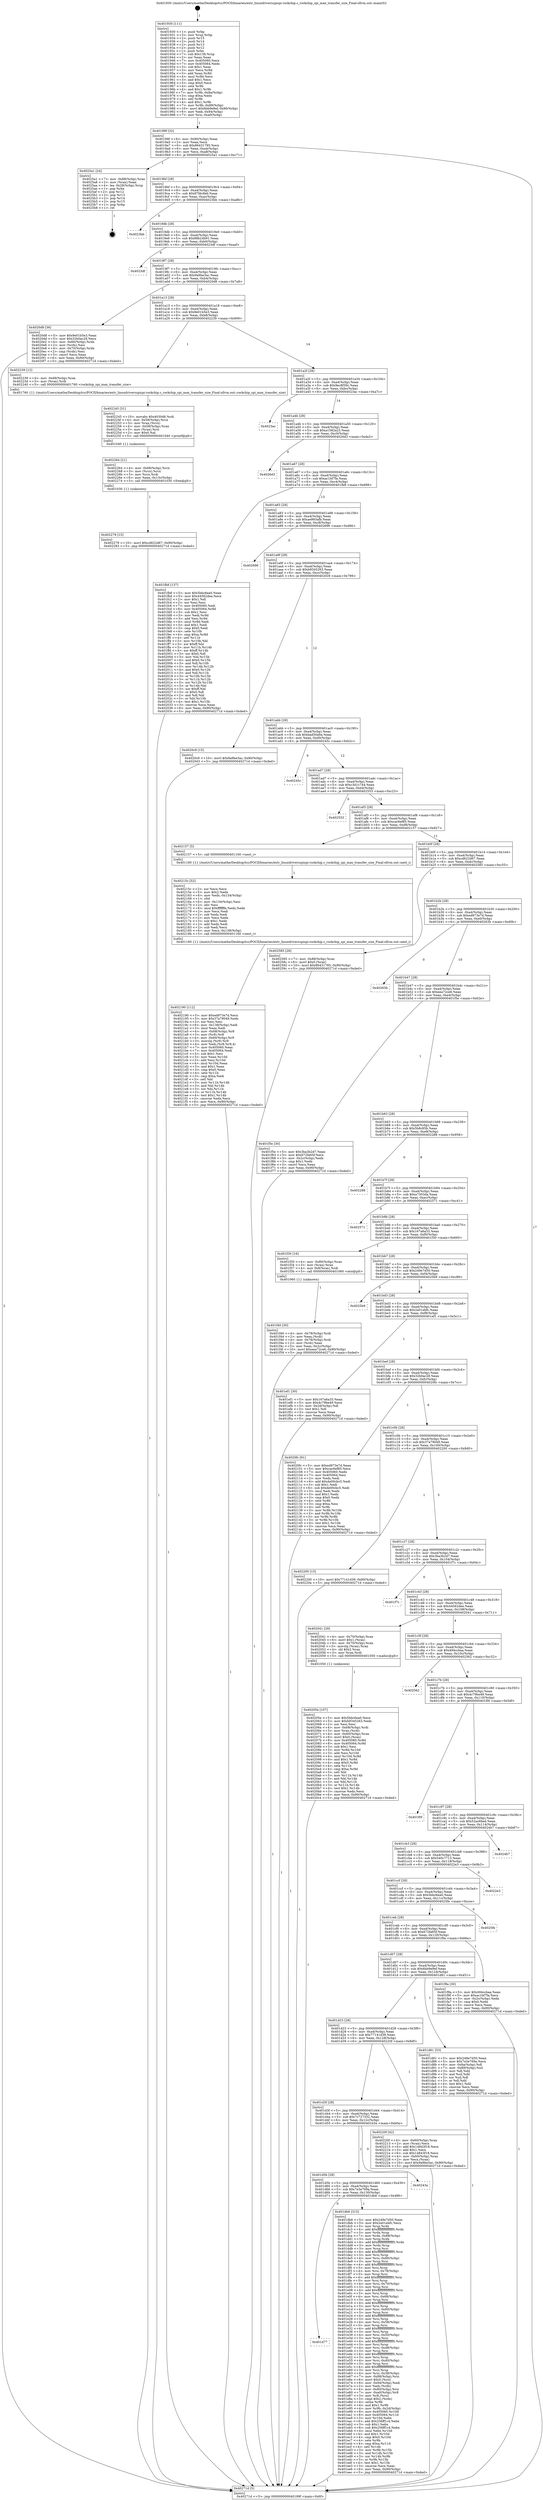 digraph "0x401930" {
  label = "0x401930 (/mnt/c/Users/mathe/Desktop/tcc/POCII/binaries/extr_linuxdriversspispi-rockchip.c_rockchip_spi_max_transfer_size_Final-ollvm.out::main(0))"
  labelloc = "t"
  node[shape=record]

  Entry [label="",width=0.3,height=0.3,shape=circle,fillcolor=black,style=filled]
  "0x40199f" [label="{
     0x40199f [32]\l
     | [instrs]\l
     &nbsp;&nbsp;0x40199f \<+6\>: mov -0x90(%rbp),%eax\l
     &nbsp;&nbsp;0x4019a5 \<+2\>: mov %eax,%ecx\l
     &nbsp;&nbsp;0x4019a7 \<+6\>: sub $0x86431785,%ecx\l
     &nbsp;&nbsp;0x4019ad \<+6\>: mov %eax,-0xa4(%rbp)\l
     &nbsp;&nbsp;0x4019b3 \<+6\>: mov %ecx,-0xa8(%rbp)\l
     &nbsp;&nbsp;0x4019b9 \<+6\>: je 00000000004025a1 \<main+0xc71\>\l
  }"]
  "0x4025a1" [label="{
     0x4025a1 [24]\l
     | [instrs]\l
     &nbsp;&nbsp;0x4025a1 \<+7\>: mov -0x88(%rbp),%rax\l
     &nbsp;&nbsp;0x4025a8 \<+2\>: mov (%rax),%eax\l
     &nbsp;&nbsp;0x4025aa \<+4\>: lea -0x28(%rbp),%rsp\l
     &nbsp;&nbsp;0x4025ae \<+1\>: pop %rbx\l
     &nbsp;&nbsp;0x4025af \<+2\>: pop %r12\l
     &nbsp;&nbsp;0x4025b1 \<+2\>: pop %r13\l
     &nbsp;&nbsp;0x4025b3 \<+2\>: pop %r14\l
     &nbsp;&nbsp;0x4025b5 \<+2\>: pop %r15\l
     &nbsp;&nbsp;0x4025b7 \<+1\>: pop %rbp\l
     &nbsp;&nbsp;0x4025b8 \<+1\>: ret\l
  }"]
  "0x4019bf" [label="{
     0x4019bf [28]\l
     | [instrs]\l
     &nbsp;&nbsp;0x4019bf \<+5\>: jmp 00000000004019c4 \<main+0x94\>\l
     &nbsp;&nbsp;0x4019c4 \<+6\>: mov -0xa4(%rbp),%eax\l
     &nbsp;&nbsp;0x4019ca \<+5\>: sub $0x87fdc8eb,%eax\l
     &nbsp;&nbsp;0x4019cf \<+6\>: mov %eax,-0xac(%rbp)\l
     &nbsp;&nbsp;0x4019d5 \<+6\>: je 00000000004023bb \<main+0xa8b\>\l
  }"]
  Exit [label="",width=0.3,height=0.3,shape=circle,fillcolor=black,style=filled,peripheries=2]
  "0x4023bb" [label="{
     0x4023bb\l
  }", style=dashed]
  "0x4019db" [label="{
     0x4019db [28]\l
     | [instrs]\l
     &nbsp;&nbsp;0x4019db \<+5\>: jmp 00000000004019e0 \<main+0xb0\>\l
     &nbsp;&nbsp;0x4019e0 \<+6\>: mov -0xa4(%rbp),%eax\l
     &nbsp;&nbsp;0x4019e6 \<+5\>: sub $0x88b24b91,%eax\l
     &nbsp;&nbsp;0x4019eb \<+6\>: mov %eax,-0xb0(%rbp)\l
     &nbsp;&nbsp;0x4019f1 \<+6\>: je 00000000004023df \<main+0xaaf\>\l
  }"]
  "0x402279" [label="{
     0x402279 [15]\l
     | [instrs]\l
     &nbsp;&nbsp;0x402279 \<+10\>: movl $0xcd622d67,-0x90(%rbp)\l
     &nbsp;&nbsp;0x402283 \<+5\>: jmp 000000000040271d \<main+0xded\>\l
  }"]
  "0x4023df" [label="{
     0x4023df\l
  }", style=dashed]
  "0x4019f7" [label="{
     0x4019f7 [28]\l
     | [instrs]\l
     &nbsp;&nbsp;0x4019f7 \<+5\>: jmp 00000000004019fc \<main+0xcc\>\l
     &nbsp;&nbsp;0x4019fc \<+6\>: mov -0xa4(%rbp),%eax\l
     &nbsp;&nbsp;0x401a02 \<+5\>: sub $0x9a9be3ac,%eax\l
     &nbsp;&nbsp;0x401a07 \<+6\>: mov %eax,-0xb4(%rbp)\l
     &nbsp;&nbsp;0x401a0d \<+6\>: je 00000000004020d8 \<main+0x7a8\>\l
  }"]
  "0x402264" [label="{
     0x402264 [21]\l
     | [instrs]\l
     &nbsp;&nbsp;0x402264 \<+4\>: mov -0x68(%rbp),%rcx\l
     &nbsp;&nbsp;0x402268 \<+3\>: mov (%rcx),%rcx\l
     &nbsp;&nbsp;0x40226b \<+3\>: mov %rcx,%rdi\l
     &nbsp;&nbsp;0x40226e \<+6\>: mov %eax,-0x13c(%rbp)\l
     &nbsp;&nbsp;0x402274 \<+5\>: call 0000000000401030 \<free@plt\>\l
     | [calls]\l
     &nbsp;&nbsp;0x401030 \{1\} (unknown)\l
  }"]
  "0x4020d8" [label="{
     0x4020d8 [36]\l
     | [instrs]\l
     &nbsp;&nbsp;0x4020d8 \<+5\>: mov $0x9e01b5e3,%eax\l
     &nbsp;&nbsp;0x4020dd \<+5\>: mov $0x32b0ac28,%ecx\l
     &nbsp;&nbsp;0x4020e2 \<+4\>: mov -0x60(%rbp),%rdx\l
     &nbsp;&nbsp;0x4020e6 \<+2\>: mov (%rdx),%esi\l
     &nbsp;&nbsp;0x4020e8 \<+4\>: mov -0x70(%rbp),%rdx\l
     &nbsp;&nbsp;0x4020ec \<+2\>: cmp (%rdx),%esi\l
     &nbsp;&nbsp;0x4020ee \<+3\>: cmovl %ecx,%eax\l
     &nbsp;&nbsp;0x4020f1 \<+6\>: mov %eax,-0x90(%rbp)\l
     &nbsp;&nbsp;0x4020f7 \<+5\>: jmp 000000000040271d \<main+0xded\>\l
  }"]
  "0x401a13" [label="{
     0x401a13 [28]\l
     | [instrs]\l
     &nbsp;&nbsp;0x401a13 \<+5\>: jmp 0000000000401a18 \<main+0xe8\>\l
     &nbsp;&nbsp;0x401a18 \<+6\>: mov -0xa4(%rbp),%eax\l
     &nbsp;&nbsp;0x401a1e \<+5\>: sub $0x9e01b5e3,%eax\l
     &nbsp;&nbsp;0x401a23 \<+6\>: mov %eax,-0xb8(%rbp)\l
     &nbsp;&nbsp;0x401a29 \<+6\>: je 0000000000402239 \<main+0x909\>\l
  }"]
  "0x402245" [label="{
     0x402245 [31]\l
     | [instrs]\l
     &nbsp;&nbsp;0x402245 \<+10\>: movabs $0x4030d6,%rdi\l
     &nbsp;&nbsp;0x40224f \<+4\>: mov -0x58(%rbp),%rcx\l
     &nbsp;&nbsp;0x402253 \<+3\>: mov %rax,(%rcx)\l
     &nbsp;&nbsp;0x402256 \<+4\>: mov -0x58(%rbp),%rax\l
     &nbsp;&nbsp;0x40225a \<+3\>: mov (%rax),%rsi\l
     &nbsp;&nbsp;0x40225d \<+2\>: mov $0x0,%al\l
     &nbsp;&nbsp;0x40225f \<+5\>: call 0000000000401040 \<printf@plt\>\l
     | [calls]\l
     &nbsp;&nbsp;0x401040 \{1\} (unknown)\l
  }"]
  "0x402239" [label="{
     0x402239 [12]\l
     | [instrs]\l
     &nbsp;&nbsp;0x402239 \<+4\>: mov -0x68(%rbp),%rax\l
     &nbsp;&nbsp;0x40223d \<+3\>: mov (%rax),%rdi\l
     &nbsp;&nbsp;0x402240 \<+5\>: call 0000000000401760 \<rockchip_spi_max_transfer_size\>\l
     | [calls]\l
     &nbsp;&nbsp;0x401760 \{1\} (/mnt/c/Users/mathe/Desktop/tcc/POCII/binaries/extr_linuxdriversspispi-rockchip.c_rockchip_spi_max_transfer_size_Final-ollvm.out::rockchip_spi_max_transfer_size)\l
  }"]
  "0x401a2f" [label="{
     0x401a2f [28]\l
     | [instrs]\l
     &nbsp;&nbsp;0x401a2f \<+5\>: jmp 0000000000401a34 \<main+0x104\>\l
     &nbsp;&nbsp;0x401a34 \<+6\>: mov -0xa4(%rbp),%eax\l
     &nbsp;&nbsp;0x401a3a \<+5\>: sub $0x9ec8f39c,%eax\l
     &nbsp;&nbsp;0x401a3f \<+6\>: mov %eax,-0xbc(%rbp)\l
     &nbsp;&nbsp;0x401a45 \<+6\>: je 00000000004023ac \<main+0xa7c\>\l
  }"]
  "0x402190" [label="{
     0x402190 [112]\l
     | [instrs]\l
     &nbsp;&nbsp;0x402190 \<+5\>: mov $0xed973e7d,%ecx\l
     &nbsp;&nbsp;0x402195 \<+5\>: mov $0x37a79049,%edx\l
     &nbsp;&nbsp;0x40219a \<+2\>: xor %esi,%esi\l
     &nbsp;&nbsp;0x40219c \<+6\>: mov -0x138(%rbp),%edi\l
     &nbsp;&nbsp;0x4021a2 \<+3\>: imul %eax,%edi\l
     &nbsp;&nbsp;0x4021a5 \<+4\>: mov -0x68(%rbp),%r8\l
     &nbsp;&nbsp;0x4021a9 \<+3\>: mov (%r8),%r8\l
     &nbsp;&nbsp;0x4021ac \<+4\>: mov -0x60(%rbp),%r9\l
     &nbsp;&nbsp;0x4021b0 \<+3\>: movslq (%r9),%r9\l
     &nbsp;&nbsp;0x4021b3 \<+4\>: mov %edi,(%r8,%r9,4)\l
     &nbsp;&nbsp;0x4021b7 \<+7\>: mov 0x405060,%eax\l
     &nbsp;&nbsp;0x4021be \<+7\>: mov 0x405064,%edi\l
     &nbsp;&nbsp;0x4021c5 \<+3\>: sub $0x1,%esi\l
     &nbsp;&nbsp;0x4021c8 \<+3\>: mov %eax,%r10d\l
     &nbsp;&nbsp;0x4021cb \<+3\>: add %esi,%r10d\l
     &nbsp;&nbsp;0x4021ce \<+4\>: imul %r10d,%eax\l
     &nbsp;&nbsp;0x4021d2 \<+3\>: and $0x1,%eax\l
     &nbsp;&nbsp;0x4021d5 \<+3\>: cmp $0x0,%eax\l
     &nbsp;&nbsp;0x4021d8 \<+4\>: sete %r11b\l
     &nbsp;&nbsp;0x4021dc \<+3\>: cmp $0xa,%edi\l
     &nbsp;&nbsp;0x4021df \<+3\>: setl %bl\l
     &nbsp;&nbsp;0x4021e2 \<+3\>: mov %r11b,%r14b\l
     &nbsp;&nbsp;0x4021e5 \<+3\>: and %bl,%r14b\l
     &nbsp;&nbsp;0x4021e8 \<+3\>: xor %bl,%r11b\l
     &nbsp;&nbsp;0x4021eb \<+3\>: or %r11b,%r14b\l
     &nbsp;&nbsp;0x4021ee \<+4\>: test $0x1,%r14b\l
     &nbsp;&nbsp;0x4021f2 \<+3\>: cmovne %edx,%ecx\l
     &nbsp;&nbsp;0x4021f5 \<+6\>: mov %ecx,-0x90(%rbp)\l
     &nbsp;&nbsp;0x4021fb \<+5\>: jmp 000000000040271d \<main+0xded\>\l
  }"]
  "0x4023ac" [label="{
     0x4023ac\l
  }", style=dashed]
  "0x401a4b" [label="{
     0x401a4b [28]\l
     | [instrs]\l
     &nbsp;&nbsp;0x401a4b \<+5\>: jmp 0000000000401a50 \<main+0x120\>\l
     &nbsp;&nbsp;0x401a50 \<+6\>: mov -0xa4(%rbp),%eax\l
     &nbsp;&nbsp;0x401a56 \<+5\>: sub $0xa1582a23,%eax\l
     &nbsp;&nbsp;0x401a5b \<+6\>: mov %eax,-0xc0(%rbp)\l
     &nbsp;&nbsp;0x401a61 \<+6\>: je 00000000004026d3 \<main+0xda3\>\l
  }"]
  "0x40215c" [label="{
     0x40215c [52]\l
     | [instrs]\l
     &nbsp;&nbsp;0x40215c \<+2\>: xor %ecx,%ecx\l
     &nbsp;&nbsp;0x40215e \<+5\>: mov $0x2,%edx\l
     &nbsp;&nbsp;0x402163 \<+6\>: mov %edx,-0x134(%rbp)\l
     &nbsp;&nbsp;0x402169 \<+1\>: cltd\l
     &nbsp;&nbsp;0x40216a \<+6\>: mov -0x134(%rbp),%esi\l
     &nbsp;&nbsp;0x402170 \<+2\>: idiv %esi\l
     &nbsp;&nbsp;0x402172 \<+6\>: imul $0xfffffffe,%edx,%edx\l
     &nbsp;&nbsp;0x402178 \<+2\>: mov %ecx,%edi\l
     &nbsp;&nbsp;0x40217a \<+2\>: sub %edx,%edi\l
     &nbsp;&nbsp;0x40217c \<+2\>: mov %ecx,%edx\l
     &nbsp;&nbsp;0x40217e \<+3\>: sub $0x1,%edx\l
     &nbsp;&nbsp;0x402181 \<+2\>: add %edx,%edi\l
     &nbsp;&nbsp;0x402183 \<+2\>: sub %edi,%ecx\l
     &nbsp;&nbsp;0x402185 \<+6\>: mov %ecx,-0x138(%rbp)\l
     &nbsp;&nbsp;0x40218b \<+5\>: call 0000000000401160 \<next_i\>\l
     | [calls]\l
     &nbsp;&nbsp;0x401160 \{1\} (/mnt/c/Users/mathe/Desktop/tcc/POCII/binaries/extr_linuxdriversspispi-rockchip.c_rockchip_spi_max_transfer_size_Final-ollvm.out::next_i)\l
  }"]
  "0x4026d3" [label="{
     0x4026d3\l
  }", style=dashed]
  "0x401a67" [label="{
     0x401a67 [28]\l
     | [instrs]\l
     &nbsp;&nbsp;0x401a67 \<+5\>: jmp 0000000000401a6c \<main+0x13c\>\l
     &nbsp;&nbsp;0x401a6c \<+6\>: mov -0xa4(%rbp),%eax\l
     &nbsp;&nbsp;0x401a72 \<+5\>: sub $0xac1bf7fa,%eax\l
     &nbsp;&nbsp;0x401a77 \<+6\>: mov %eax,-0xc4(%rbp)\l
     &nbsp;&nbsp;0x401a7d \<+6\>: je 0000000000401fb8 \<main+0x688\>\l
  }"]
  "0x40205e" [label="{
     0x40205e [107]\l
     | [instrs]\l
     &nbsp;&nbsp;0x40205e \<+5\>: mov $0x5bbc6ea0,%ecx\l
     &nbsp;&nbsp;0x402063 \<+5\>: mov $0xb9345263,%edx\l
     &nbsp;&nbsp;0x402068 \<+2\>: xor %esi,%esi\l
     &nbsp;&nbsp;0x40206a \<+4\>: mov -0x68(%rbp),%rdi\l
     &nbsp;&nbsp;0x40206e \<+3\>: mov %rax,(%rdi)\l
     &nbsp;&nbsp;0x402071 \<+4\>: mov -0x60(%rbp),%rax\l
     &nbsp;&nbsp;0x402075 \<+6\>: movl $0x0,(%rax)\l
     &nbsp;&nbsp;0x40207b \<+8\>: mov 0x405060,%r8d\l
     &nbsp;&nbsp;0x402083 \<+8\>: mov 0x405064,%r9d\l
     &nbsp;&nbsp;0x40208b \<+3\>: sub $0x1,%esi\l
     &nbsp;&nbsp;0x40208e \<+3\>: mov %r8d,%r10d\l
     &nbsp;&nbsp;0x402091 \<+3\>: add %esi,%r10d\l
     &nbsp;&nbsp;0x402094 \<+4\>: imul %r10d,%r8d\l
     &nbsp;&nbsp;0x402098 \<+4\>: and $0x1,%r8d\l
     &nbsp;&nbsp;0x40209c \<+4\>: cmp $0x0,%r8d\l
     &nbsp;&nbsp;0x4020a0 \<+4\>: sete %r11b\l
     &nbsp;&nbsp;0x4020a4 \<+4\>: cmp $0xa,%r9d\l
     &nbsp;&nbsp;0x4020a8 \<+3\>: setl %bl\l
     &nbsp;&nbsp;0x4020ab \<+3\>: mov %r11b,%r14b\l
     &nbsp;&nbsp;0x4020ae \<+3\>: and %bl,%r14b\l
     &nbsp;&nbsp;0x4020b1 \<+3\>: xor %bl,%r11b\l
     &nbsp;&nbsp;0x4020b4 \<+3\>: or %r11b,%r14b\l
     &nbsp;&nbsp;0x4020b7 \<+4\>: test $0x1,%r14b\l
     &nbsp;&nbsp;0x4020bb \<+3\>: cmovne %edx,%ecx\l
     &nbsp;&nbsp;0x4020be \<+6\>: mov %ecx,-0x90(%rbp)\l
     &nbsp;&nbsp;0x4020c4 \<+5\>: jmp 000000000040271d \<main+0xded\>\l
  }"]
  "0x401fb8" [label="{
     0x401fb8 [137]\l
     | [instrs]\l
     &nbsp;&nbsp;0x401fb8 \<+5\>: mov $0x5bbc6ea0,%eax\l
     &nbsp;&nbsp;0x401fbd \<+5\>: mov $0x44562dee,%ecx\l
     &nbsp;&nbsp;0x401fc2 \<+2\>: mov $0x1,%dl\l
     &nbsp;&nbsp;0x401fc4 \<+2\>: xor %esi,%esi\l
     &nbsp;&nbsp;0x401fc6 \<+7\>: mov 0x405060,%edi\l
     &nbsp;&nbsp;0x401fcd \<+8\>: mov 0x405064,%r8d\l
     &nbsp;&nbsp;0x401fd5 \<+3\>: sub $0x1,%esi\l
     &nbsp;&nbsp;0x401fd8 \<+3\>: mov %edi,%r9d\l
     &nbsp;&nbsp;0x401fdb \<+3\>: add %esi,%r9d\l
     &nbsp;&nbsp;0x401fde \<+4\>: imul %r9d,%edi\l
     &nbsp;&nbsp;0x401fe2 \<+3\>: and $0x1,%edi\l
     &nbsp;&nbsp;0x401fe5 \<+3\>: cmp $0x0,%edi\l
     &nbsp;&nbsp;0x401fe8 \<+4\>: sete %r10b\l
     &nbsp;&nbsp;0x401fec \<+4\>: cmp $0xa,%r8d\l
     &nbsp;&nbsp;0x401ff0 \<+4\>: setl %r11b\l
     &nbsp;&nbsp;0x401ff4 \<+3\>: mov %r10b,%bl\l
     &nbsp;&nbsp;0x401ff7 \<+3\>: xor $0xff,%bl\l
     &nbsp;&nbsp;0x401ffa \<+3\>: mov %r11b,%r14b\l
     &nbsp;&nbsp;0x401ffd \<+4\>: xor $0xff,%r14b\l
     &nbsp;&nbsp;0x402001 \<+3\>: xor $0x0,%dl\l
     &nbsp;&nbsp;0x402004 \<+3\>: mov %bl,%r15b\l
     &nbsp;&nbsp;0x402007 \<+4\>: and $0x0,%r15b\l
     &nbsp;&nbsp;0x40200b \<+3\>: and %dl,%r10b\l
     &nbsp;&nbsp;0x40200e \<+3\>: mov %r14b,%r12b\l
     &nbsp;&nbsp;0x402011 \<+4\>: and $0x0,%r12b\l
     &nbsp;&nbsp;0x402015 \<+3\>: and %dl,%r11b\l
     &nbsp;&nbsp;0x402018 \<+3\>: or %r10b,%r15b\l
     &nbsp;&nbsp;0x40201b \<+3\>: or %r11b,%r12b\l
     &nbsp;&nbsp;0x40201e \<+3\>: xor %r12b,%r15b\l
     &nbsp;&nbsp;0x402021 \<+3\>: or %r14b,%bl\l
     &nbsp;&nbsp;0x402024 \<+3\>: xor $0xff,%bl\l
     &nbsp;&nbsp;0x402027 \<+3\>: or $0x0,%dl\l
     &nbsp;&nbsp;0x40202a \<+2\>: and %dl,%bl\l
     &nbsp;&nbsp;0x40202c \<+3\>: or %bl,%r15b\l
     &nbsp;&nbsp;0x40202f \<+4\>: test $0x1,%r15b\l
     &nbsp;&nbsp;0x402033 \<+3\>: cmovne %ecx,%eax\l
     &nbsp;&nbsp;0x402036 \<+6\>: mov %eax,-0x90(%rbp)\l
     &nbsp;&nbsp;0x40203c \<+5\>: jmp 000000000040271d \<main+0xded\>\l
  }"]
  "0x401a83" [label="{
     0x401a83 [28]\l
     | [instrs]\l
     &nbsp;&nbsp;0x401a83 \<+5\>: jmp 0000000000401a88 \<main+0x158\>\l
     &nbsp;&nbsp;0x401a88 \<+6\>: mov -0xa4(%rbp),%eax\l
     &nbsp;&nbsp;0x401a8e \<+5\>: sub $0xae993afb,%eax\l
     &nbsp;&nbsp;0x401a93 \<+6\>: mov %eax,-0xc8(%rbp)\l
     &nbsp;&nbsp;0x401a99 \<+6\>: je 0000000000402696 \<main+0xd66\>\l
  }"]
  "0x401f40" [label="{
     0x401f40 [30]\l
     | [instrs]\l
     &nbsp;&nbsp;0x401f40 \<+4\>: mov -0x78(%rbp),%rdi\l
     &nbsp;&nbsp;0x401f44 \<+2\>: mov %eax,(%rdi)\l
     &nbsp;&nbsp;0x401f46 \<+4\>: mov -0x78(%rbp),%rdi\l
     &nbsp;&nbsp;0x401f4a \<+2\>: mov (%rdi),%eax\l
     &nbsp;&nbsp;0x401f4c \<+3\>: mov %eax,-0x2c(%rbp)\l
     &nbsp;&nbsp;0x401f4f \<+10\>: movl $0xeea72ce6,-0x90(%rbp)\l
     &nbsp;&nbsp;0x401f59 \<+5\>: jmp 000000000040271d \<main+0xded\>\l
  }"]
  "0x402696" [label="{
     0x402696\l
  }", style=dashed]
  "0x401a9f" [label="{
     0x401a9f [28]\l
     | [instrs]\l
     &nbsp;&nbsp;0x401a9f \<+5\>: jmp 0000000000401aa4 \<main+0x174\>\l
     &nbsp;&nbsp;0x401aa4 \<+6\>: mov -0xa4(%rbp),%eax\l
     &nbsp;&nbsp;0x401aaa \<+5\>: sub $0xb9345263,%eax\l
     &nbsp;&nbsp;0x401aaf \<+6\>: mov %eax,-0xcc(%rbp)\l
     &nbsp;&nbsp;0x401ab5 \<+6\>: je 00000000004020c9 \<main+0x799\>\l
  }"]
  "0x401d77" [label="{
     0x401d77\l
  }", style=dashed]
  "0x4020c9" [label="{
     0x4020c9 [15]\l
     | [instrs]\l
     &nbsp;&nbsp;0x4020c9 \<+10\>: movl $0x9a9be3ac,-0x90(%rbp)\l
     &nbsp;&nbsp;0x4020d3 \<+5\>: jmp 000000000040271d \<main+0xded\>\l
  }"]
  "0x401abb" [label="{
     0x401abb [28]\l
     | [instrs]\l
     &nbsp;&nbsp;0x401abb \<+5\>: jmp 0000000000401ac0 \<main+0x190\>\l
     &nbsp;&nbsp;0x401ac0 \<+6\>: mov -0xa4(%rbp),%eax\l
     &nbsp;&nbsp;0x401ac6 \<+5\>: sub $0xbad50a9a,%eax\l
     &nbsp;&nbsp;0x401acb \<+6\>: mov %eax,-0xd0(%rbp)\l
     &nbsp;&nbsp;0x401ad1 \<+6\>: je 000000000040245c \<main+0xb2c\>\l
  }"]
  "0x401db6" [label="{
     0x401db6 [315]\l
     | [instrs]\l
     &nbsp;&nbsp;0x401db6 \<+5\>: mov $0x249e7d50,%eax\l
     &nbsp;&nbsp;0x401dbb \<+5\>: mov $0x2a01ebfc,%ecx\l
     &nbsp;&nbsp;0x401dc0 \<+3\>: mov %rsp,%rdx\l
     &nbsp;&nbsp;0x401dc3 \<+4\>: add $0xfffffffffffffff0,%rdx\l
     &nbsp;&nbsp;0x401dc7 \<+3\>: mov %rdx,%rsp\l
     &nbsp;&nbsp;0x401dca \<+7\>: mov %rdx,-0x88(%rbp)\l
     &nbsp;&nbsp;0x401dd1 \<+3\>: mov %rsp,%rdx\l
     &nbsp;&nbsp;0x401dd4 \<+4\>: add $0xfffffffffffffff0,%rdx\l
     &nbsp;&nbsp;0x401dd8 \<+3\>: mov %rdx,%rsp\l
     &nbsp;&nbsp;0x401ddb \<+3\>: mov %rsp,%rsi\l
     &nbsp;&nbsp;0x401dde \<+4\>: add $0xfffffffffffffff0,%rsi\l
     &nbsp;&nbsp;0x401de2 \<+3\>: mov %rsi,%rsp\l
     &nbsp;&nbsp;0x401de5 \<+4\>: mov %rsi,-0x80(%rbp)\l
     &nbsp;&nbsp;0x401de9 \<+3\>: mov %rsp,%rsi\l
     &nbsp;&nbsp;0x401dec \<+4\>: add $0xfffffffffffffff0,%rsi\l
     &nbsp;&nbsp;0x401df0 \<+3\>: mov %rsi,%rsp\l
     &nbsp;&nbsp;0x401df3 \<+4\>: mov %rsi,-0x78(%rbp)\l
     &nbsp;&nbsp;0x401df7 \<+3\>: mov %rsp,%rsi\l
     &nbsp;&nbsp;0x401dfa \<+4\>: add $0xfffffffffffffff0,%rsi\l
     &nbsp;&nbsp;0x401dfe \<+3\>: mov %rsi,%rsp\l
     &nbsp;&nbsp;0x401e01 \<+4\>: mov %rsi,-0x70(%rbp)\l
     &nbsp;&nbsp;0x401e05 \<+3\>: mov %rsp,%rsi\l
     &nbsp;&nbsp;0x401e08 \<+4\>: add $0xfffffffffffffff0,%rsi\l
     &nbsp;&nbsp;0x401e0c \<+3\>: mov %rsi,%rsp\l
     &nbsp;&nbsp;0x401e0f \<+4\>: mov %rsi,-0x68(%rbp)\l
     &nbsp;&nbsp;0x401e13 \<+3\>: mov %rsp,%rsi\l
     &nbsp;&nbsp;0x401e16 \<+4\>: add $0xfffffffffffffff0,%rsi\l
     &nbsp;&nbsp;0x401e1a \<+3\>: mov %rsi,%rsp\l
     &nbsp;&nbsp;0x401e1d \<+4\>: mov %rsi,-0x60(%rbp)\l
     &nbsp;&nbsp;0x401e21 \<+3\>: mov %rsp,%rsi\l
     &nbsp;&nbsp;0x401e24 \<+4\>: add $0xfffffffffffffff0,%rsi\l
     &nbsp;&nbsp;0x401e28 \<+3\>: mov %rsi,%rsp\l
     &nbsp;&nbsp;0x401e2b \<+4\>: mov %rsi,-0x58(%rbp)\l
     &nbsp;&nbsp;0x401e2f \<+3\>: mov %rsp,%rsi\l
     &nbsp;&nbsp;0x401e32 \<+4\>: add $0xfffffffffffffff0,%rsi\l
     &nbsp;&nbsp;0x401e36 \<+3\>: mov %rsi,%rsp\l
     &nbsp;&nbsp;0x401e39 \<+4\>: mov %rsi,-0x50(%rbp)\l
     &nbsp;&nbsp;0x401e3d \<+3\>: mov %rsp,%rsi\l
     &nbsp;&nbsp;0x401e40 \<+4\>: add $0xfffffffffffffff0,%rsi\l
     &nbsp;&nbsp;0x401e44 \<+3\>: mov %rsi,%rsp\l
     &nbsp;&nbsp;0x401e47 \<+4\>: mov %rsi,-0x48(%rbp)\l
     &nbsp;&nbsp;0x401e4b \<+3\>: mov %rsp,%rsi\l
     &nbsp;&nbsp;0x401e4e \<+4\>: add $0xfffffffffffffff0,%rsi\l
     &nbsp;&nbsp;0x401e52 \<+3\>: mov %rsi,%rsp\l
     &nbsp;&nbsp;0x401e55 \<+4\>: mov %rsi,-0x40(%rbp)\l
     &nbsp;&nbsp;0x401e59 \<+3\>: mov %rsp,%rsi\l
     &nbsp;&nbsp;0x401e5c \<+4\>: add $0xfffffffffffffff0,%rsi\l
     &nbsp;&nbsp;0x401e60 \<+3\>: mov %rsi,%rsp\l
     &nbsp;&nbsp;0x401e63 \<+4\>: mov %rsi,-0x38(%rbp)\l
     &nbsp;&nbsp;0x401e67 \<+7\>: mov -0x88(%rbp),%rsi\l
     &nbsp;&nbsp;0x401e6e \<+6\>: movl $0x0,(%rsi)\l
     &nbsp;&nbsp;0x401e74 \<+6\>: mov -0x94(%rbp),%edi\l
     &nbsp;&nbsp;0x401e7a \<+2\>: mov %edi,(%rdx)\l
     &nbsp;&nbsp;0x401e7c \<+4\>: mov -0x80(%rbp),%rsi\l
     &nbsp;&nbsp;0x401e80 \<+7\>: mov -0xa0(%rbp),%r8\l
     &nbsp;&nbsp;0x401e87 \<+3\>: mov %r8,(%rsi)\l
     &nbsp;&nbsp;0x401e8a \<+3\>: cmpl $0x2,(%rdx)\l
     &nbsp;&nbsp;0x401e8d \<+4\>: setne %r9b\l
     &nbsp;&nbsp;0x401e91 \<+4\>: and $0x1,%r9b\l
     &nbsp;&nbsp;0x401e95 \<+4\>: mov %r9b,-0x2d(%rbp)\l
     &nbsp;&nbsp;0x401e99 \<+8\>: mov 0x405060,%r10d\l
     &nbsp;&nbsp;0x401ea1 \<+8\>: mov 0x405064,%r11d\l
     &nbsp;&nbsp;0x401ea9 \<+3\>: mov %r10d,%ebx\l
     &nbsp;&nbsp;0x401eac \<+6\>: add $0x256ff1c4,%ebx\l
     &nbsp;&nbsp;0x401eb2 \<+3\>: sub $0x1,%ebx\l
     &nbsp;&nbsp;0x401eb5 \<+6\>: sub $0x256ff1c4,%ebx\l
     &nbsp;&nbsp;0x401ebb \<+4\>: imul %ebx,%r10d\l
     &nbsp;&nbsp;0x401ebf \<+4\>: and $0x1,%r10d\l
     &nbsp;&nbsp;0x401ec3 \<+4\>: cmp $0x0,%r10d\l
     &nbsp;&nbsp;0x401ec7 \<+4\>: sete %r9b\l
     &nbsp;&nbsp;0x401ecb \<+4\>: cmp $0xa,%r11d\l
     &nbsp;&nbsp;0x401ecf \<+4\>: setl %r14b\l
     &nbsp;&nbsp;0x401ed3 \<+3\>: mov %r9b,%r15b\l
     &nbsp;&nbsp;0x401ed6 \<+3\>: and %r14b,%r15b\l
     &nbsp;&nbsp;0x401ed9 \<+3\>: xor %r14b,%r9b\l
     &nbsp;&nbsp;0x401edc \<+3\>: or %r9b,%r15b\l
     &nbsp;&nbsp;0x401edf \<+4\>: test $0x1,%r15b\l
     &nbsp;&nbsp;0x401ee3 \<+3\>: cmovne %ecx,%eax\l
     &nbsp;&nbsp;0x401ee6 \<+6\>: mov %eax,-0x90(%rbp)\l
     &nbsp;&nbsp;0x401eec \<+5\>: jmp 000000000040271d \<main+0xded\>\l
  }"]
  "0x40245c" [label="{
     0x40245c\l
  }", style=dashed]
  "0x401ad7" [label="{
     0x401ad7 [28]\l
     | [instrs]\l
     &nbsp;&nbsp;0x401ad7 \<+5\>: jmp 0000000000401adc \<main+0x1ac\>\l
     &nbsp;&nbsp;0x401adc \<+6\>: mov -0xa4(%rbp),%eax\l
     &nbsp;&nbsp;0x401ae2 \<+5\>: sub $0xc3d1c744,%eax\l
     &nbsp;&nbsp;0x401ae7 \<+6\>: mov %eax,-0xd4(%rbp)\l
     &nbsp;&nbsp;0x401aed \<+6\>: je 0000000000402553 \<main+0xc23\>\l
  }"]
  "0x401d5b" [label="{
     0x401d5b [28]\l
     | [instrs]\l
     &nbsp;&nbsp;0x401d5b \<+5\>: jmp 0000000000401d60 \<main+0x430\>\l
     &nbsp;&nbsp;0x401d60 \<+6\>: mov -0xa4(%rbp),%eax\l
     &nbsp;&nbsp;0x401d66 \<+5\>: sub $0x7e3e769a,%eax\l
     &nbsp;&nbsp;0x401d6b \<+6\>: mov %eax,-0x130(%rbp)\l
     &nbsp;&nbsp;0x401d71 \<+6\>: je 0000000000401db6 \<main+0x486\>\l
  }"]
  "0x402553" [label="{
     0x402553\l
  }", style=dashed]
  "0x401af3" [label="{
     0x401af3 [28]\l
     | [instrs]\l
     &nbsp;&nbsp;0x401af3 \<+5\>: jmp 0000000000401af8 \<main+0x1c8\>\l
     &nbsp;&nbsp;0x401af8 \<+6\>: mov -0xa4(%rbp),%eax\l
     &nbsp;&nbsp;0x401afe \<+5\>: sub $0xcac6ef85,%eax\l
     &nbsp;&nbsp;0x401b03 \<+6\>: mov %eax,-0xd8(%rbp)\l
     &nbsp;&nbsp;0x401b09 \<+6\>: je 0000000000402157 \<main+0x827\>\l
  }"]
  "0x40243a" [label="{
     0x40243a\l
  }", style=dashed]
  "0x402157" [label="{
     0x402157 [5]\l
     | [instrs]\l
     &nbsp;&nbsp;0x402157 \<+5\>: call 0000000000401160 \<next_i\>\l
     | [calls]\l
     &nbsp;&nbsp;0x401160 \{1\} (/mnt/c/Users/mathe/Desktop/tcc/POCII/binaries/extr_linuxdriversspispi-rockchip.c_rockchip_spi_max_transfer_size_Final-ollvm.out::next_i)\l
  }"]
  "0x401b0f" [label="{
     0x401b0f [28]\l
     | [instrs]\l
     &nbsp;&nbsp;0x401b0f \<+5\>: jmp 0000000000401b14 \<main+0x1e4\>\l
     &nbsp;&nbsp;0x401b14 \<+6\>: mov -0xa4(%rbp),%eax\l
     &nbsp;&nbsp;0x401b1a \<+5\>: sub $0xcd622d67,%eax\l
     &nbsp;&nbsp;0x401b1f \<+6\>: mov %eax,-0xdc(%rbp)\l
     &nbsp;&nbsp;0x401b25 \<+6\>: je 0000000000402585 \<main+0xc55\>\l
  }"]
  "0x401d3f" [label="{
     0x401d3f [28]\l
     | [instrs]\l
     &nbsp;&nbsp;0x401d3f \<+5\>: jmp 0000000000401d44 \<main+0x414\>\l
     &nbsp;&nbsp;0x401d44 \<+6\>: mov -0xa4(%rbp),%eax\l
     &nbsp;&nbsp;0x401d4a \<+5\>: sub $0x7c727332,%eax\l
     &nbsp;&nbsp;0x401d4f \<+6\>: mov %eax,-0x12c(%rbp)\l
     &nbsp;&nbsp;0x401d55 \<+6\>: je 000000000040243a \<main+0xb0a\>\l
  }"]
  "0x402585" [label="{
     0x402585 [28]\l
     | [instrs]\l
     &nbsp;&nbsp;0x402585 \<+7\>: mov -0x88(%rbp),%rax\l
     &nbsp;&nbsp;0x40258c \<+6\>: movl $0x0,(%rax)\l
     &nbsp;&nbsp;0x402592 \<+10\>: movl $0x86431785,-0x90(%rbp)\l
     &nbsp;&nbsp;0x40259c \<+5\>: jmp 000000000040271d \<main+0xded\>\l
  }"]
  "0x401b2b" [label="{
     0x401b2b [28]\l
     | [instrs]\l
     &nbsp;&nbsp;0x401b2b \<+5\>: jmp 0000000000401b30 \<main+0x200\>\l
     &nbsp;&nbsp;0x401b30 \<+6\>: mov -0xa4(%rbp),%eax\l
     &nbsp;&nbsp;0x401b36 \<+5\>: sub $0xed973e7d,%eax\l
     &nbsp;&nbsp;0x401b3b \<+6\>: mov %eax,-0xe0(%rbp)\l
     &nbsp;&nbsp;0x401b41 \<+6\>: je 000000000040263b \<main+0xd0b\>\l
  }"]
  "0x40220f" [label="{
     0x40220f [42]\l
     | [instrs]\l
     &nbsp;&nbsp;0x40220f \<+4\>: mov -0x60(%rbp),%rax\l
     &nbsp;&nbsp;0x402213 \<+2\>: mov (%rax),%ecx\l
     &nbsp;&nbsp;0x402215 \<+6\>: add $0x14843f18,%ecx\l
     &nbsp;&nbsp;0x40221b \<+3\>: add $0x1,%ecx\l
     &nbsp;&nbsp;0x40221e \<+6\>: sub $0x14843f18,%ecx\l
     &nbsp;&nbsp;0x402224 \<+4\>: mov -0x60(%rbp),%rax\l
     &nbsp;&nbsp;0x402228 \<+2\>: mov %ecx,(%rax)\l
     &nbsp;&nbsp;0x40222a \<+10\>: movl $0x9a9be3ac,-0x90(%rbp)\l
     &nbsp;&nbsp;0x402234 \<+5\>: jmp 000000000040271d \<main+0xded\>\l
  }"]
  "0x40263b" [label="{
     0x40263b\l
  }", style=dashed]
  "0x401b47" [label="{
     0x401b47 [28]\l
     | [instrs]\l
     &nbsp;&nbsp;0x401b47 \<+5\>: jmp 0000000000401b4c \<main+0x21c\>\l
     &nbsp;&nbsp;0x401b4c \<+6\>: mov -0xa4(%rbp),%eax\l
     &nbsp;&nbsp;0x401b52 \<+5\>: sub $0xeea72ce6,%eax\l
     &nbsp;&nbsp;0x401b57 \<+6\>: mov %eax,-0xe4(%rbp)\l
     &nbsp;&nbsp;0x401b5d \<+6\>: je 0000000000401f5e \<main+0x62e\>\l
  }"]
  "0x401930" [label="{
     0x401930 [111]\l
     | [instrs]\l
     &nbsp;&nbsp;0x401930 \<+1\>: push %rbp\l
     &nbsp;&nbsp;0x401931 \<+3\>: mov %rsp,%rbp\l
     &nbsp;&nbsp;0x401934 \<+2\>: push %r15\l
     &nbsp;&nbsp;0x401936 \<+2\>: push %r14\l
     &nbsp;&nbsp;0x401938 \<+2\>: push %r13\l
     &nbsp;&nbsp;0x40193a \<+2\>: push %r12\l
     &nbsp;&nbsp;0x40193c \<+1\>: push %rbx\l
     &nbsp;&nbsp;0x40193d \<+7\>: sub $0x138,%rsp\l
     &nbsp;&nbsp;0x401944 \<+2\>: xor %eax,%eax\l
     &nbsp;&nbsp;0x401946 \<+7\>: mov 0x405060,%ecx\l
     &nbsp;&nbsp;0x40194d \<+7\>: mov 0x405064,%edx\l
     &nbsp;&nbsp;0x401954 \<+3\>: sub $0x1,%eax\l
     &nbsp;&nbsp;0x401957 \<+3\>: mov %ecx,%r8d\l
     &nbsp;&nbsp;0x40195a \<+3\>: add %eax,%r8d\l
     &nbsp;&nbsp;0x40195d \<+4\>: imul %r8d,%ecx\l
     &nbsp;&nbsp;0x401961 \<+3\>: and $0x1,%ecx\l
     &nbsp;&nbsp;0x401964 \<+3\>: cmp $0x0,%ecx\l
     &nbsp;&nbsp;0x401967 \<+4\>: sete %r9b\l
     &nbsp;&nbsp;0x40196b \<+4\>: and $0x1,%r9b\l
     &nbsp;&nbsp;0x40196f \<+7\>: mov %r9b,-0x8a(%rbp)\l
     &nbsp;&nbsp;0x401976 \<+3\>: cmp $0xa,%edx\l
     &nbsp;&nbsp;0x401979 \<+4\>: setl %r9b\l
     &nbsp;&nbsp;0x40197d \<+4\>: and $0x1,%r9b\l
     &nbsp;&nbsp;0x401981 \<+7\>: mov %r9b,-0x89(%rbp)\l
     &nbsp;&nbsp;0x401988 \<+10\>: movl $0x6bb9e9ef,-0x90(%rbp)\l
     &nbsp;&nbsp;0x401992 \<+6\>: mov %edi,-0x94(%rbp)\l
     &nbsp;&nbsp;0x401998 \<+7\>: mov %rsi,-0xa0(%rbp)\l
  }"]
  "0x401f5e" [label="{
     0x401f5e [30]\l
     | [instrs]\l
     &nbsp;&nbsp;0x401f5e \<+5\>: mov $0x3ba3b2d7,%eax\l
     &nbsp;&nbsp;0x401f63 \<+5\>: mov $0x672fa65f,%ecx\l
     &nbsp;&nbsp;0x401f68 \<+3\>: mov -0x2c(%rbp),%edx\l
     &nbsp;&nbsp;0x401f6b \<+3\>: cmp $0x1,%edx\l
     &nbsp;&nbsp;0x401f6e \<+3\>: cmovl %ecx,%eax\l
     &nbsp;&nbsp;0x401f71 \<+6\>: mov %eax,-0x90(%rbp)\l
     &nbsp;&nbsp;0x401f77 \<+5\>: jmp 000000000040271d \<main+0xded\>\l
  }"]
  "0x401b63" [label="{
     0x401b63 [28]\l
     | [instrs]\l
     &nbsp;&nbsp;0x401b63 \<+5\>: jmp 0000000000401b68 \<main+0x238\>\l
     &nbsp;&nbsp;0x401b68 \<+6\>: mov -0xa4(%rbp),%eax\l
     &nbsp;&nbsp;0x401b6e \<+5\>: sub $0x5b8c85b,%eax\l
     &nbsp;&nbsp;0x401b73 \<+6\>: mov %eax,-0xe8(%rbp)\l
     &nbsp;&nbsp;0x401b79 \<+6\>: je 0000000000402288 \<main+0x958\>\l
  }"]
  "0x40271d" [label="{
     0x40271d [5]\l
     | [instrs]\l
     &nbsp;&nbsp;0x40271d \<+5\>: jmp 000000000040199f \<main+0x6f\>\l
  }"]
  "0x402288" [label="{
     0x402288\l
  }", style=dashed]
  "0x401b7f" [label="{
     0x401b7f [28]\l
     | [instrs]\l
     &nbsp;&nbsp;0x401b7f \<+5\>: jmp 0000000000401b84 \<main+0x254\>\l
     &nbsp;&nbsp;0x401b84 \<+6\>: mov -0xa4(%rbp),%eax\l
     &nbsp;&nbsp;0x401b8a \<+5\>: sub $0xa7303da,%eax\l
     &nbsp;&nbsp;0x401b8f \<+6\>: mov %eax,-0xec(%rbp)\l
     &nbsp;&nbsp;0x401b95 \<+6\>: je 0000000000402571 \<main+0xc41\>\l
  }"]
  "0x401d23" [label="{
     0x401d23 [28]\l
     | [instrs]\l
     &nbsp;&nbsp;0x401d23 \<+5\>: jmp 0000000000401d28 \<main+0x3f8\>\l
     &nbsp;&nbsp;0x401d28 \<+6\>: mov -0xa4(%rbp),%eax\l
     &nbsp;&nbsp;0x401d2e \<+5\>: sub $0x77141d39,%eax\l
     &nbsp;&nbsp;0x401d33 \<+6\>: mov %eax,-0x128(%rbp)\l
     &nbsp;&nbsp;0x401d39 \<+6\>: je 000000000040220f \<main+0x8df\>\l
  }"]
  "0x402571" [label="{
     0x402571\l
  }", style=dashed]
  "0x401b9b" [label="{
     0x401b9b [28]\l
     | [instrs]\l
     &nbsp;&nbsp;0x401b9b \<+5\>: jmp 0000000000401ba0 \<main+0x270\>\l
     &nbsp;&nbsp;0x401ba0 \<+6\>: mov -0xa4(%rbp),%eax\l
     &nbsp;&nbsp;0x401ba6 \<+5\>: sub $0x167a6a33,%eax\l
     &nbsp;&nbsp;0x401bab \<+6\>: mov %eax,-0xf0(%rbp)\l
     &nbsp;&nbsp;0x401bb1 \<+6\>: je 0000000000401f30 \<main+0x600\>\l
  }"]
  "0x401d81" [label="{
     0x401d81 [53]\l
     | [instrs]\l
     &nbsp;&nbsp;0x401d81 \<+5\>: mov $0x249e7d50,%eax\l
     &nbsp;&nbsp;0x401d86 \<+5\>: mov $0x7e3e769a,%ecx\l
     &nbsp;&nbsp;0x401d8b \<+6\>: mov -0x8a(%rbp),%dl\l
     &nbsp;&nbsp;0x401d91 \<+7\>: mov -0x89(%rbp),%sil\l
     &nbsp;&nbsp;0x401d98 \<+3\>: mov %dl,%dil\l
     &nbsp;&nbsp;0x401d9b \<+3\>: and %sil,%dil\l
     &nbsp;&nbsp;0x401d9e \<+3\>: xor %sil,%dl\l
     &nbsp;&nbsp;0x401da1 \<+3\>: or %dl,%dil\l
     &nbsp;&nbsp;0x401da4 \<+4\>: test $0x1,%dil\l
     &nbsp;&nbsp;0x401da8 \<+3\>: cmovne %ecx,%eax\l
     &nbsp;&nbsp;0x401dab \<+6\>: mov %eax,-0x90(%rbp)\l
     &nbsp;&nbsp;0x401db1 \<+5\>: jmp 000000000040271d \<main+0xded\>\l
  }"]
  "0x401f30" [label="{
     0x401f30 [16]\l
     | [instrs]\l
     &nbsp;&nbsp;0x401f30 \<+4\>: mov -0x80(%rbp),%rax\l
     &nbsp;&nbsp;0x401f34 \<+3\>: mov (%rax),%rax\l
     &nbsp;&nbsp;0x401f37 \<+4\>: mov 0x8(%rax),%rdi\l
     &nbsp;&nbsp;0x401f3b \<+5\>: call 0000000000401060 \<atoi@plt\>\l
     | [calls]\l
     &nbsp;&nbsp;0x401060 \{1\} (unknown)\l
  }"]
  "0x401bb7" [label="{
     0x401bb7 [28]\l
     | [instrs]\l
     &nbsp;&nbsp;0x401bb7 \<+5\>: jmp 0000000000401bbc \<main+0x28c\>\l
     &nbsp;&nbsp;0x401bbc \<+6\>: mov -0xa4(%rbp),%eax\l
     &nbsp;&nbsp;0x401bc2 \<+5\>: sub $0x249e7d50,%eax\l
     &nbsp;&nbsp;0x401bc7 \<+6\>: mov %eax,-0xf4(%rbp)\l
     &nbsp;&nbsp;0x401bcd \<+6\>: je 00000000004025b9 \<main+0xc89\>\l
  }"]
  "0x401d07" [label="{
     0x401d07 [28]\l
     | [instrs]\l
     &nbsp;&nbsp;0x401d07 \<+5\>: jmp 0000000000401d0c \<main+0x3dc\>\l
     &nbsp;&nbsp;0x401d0c \<+6\>: mov -0xa4(%rbp),%eax\l
     &nbsp;&nbsp;0x401d12 \<+5\>: sub $0x6bb9e9ef,%eax\l
     &nbsp;&nbsp;0x401d17 \<+6\>: mov %eax,-0x124(%rbp)\l
     &nbsp;&nbsp;0x401d1d \<+6\>: je 0000000000401d81 \<main+0x451\>\l
  }"]
  "0x4025b9" [label="{
     0x4025b9\l
  }", style=dashed]
  "0x401bd3" [label="{
     0x401bd3 [28]\l
     | [instrs]\l
     &nbsp;&nbsp;0x401bd3 \<+5\>: jmp 0000000000401bd8 \<main+0x2a8\>\l
     &nbsp;&nbsp;0x401bd8 \<+6\>: mov -0xa4(%rbp),%eax\l
     &nbsp;&nbsp;0x401bde \<+5\>: sub $0x2a01ebfc,%eax\l
     &nbsp;&nbsp;0x401be3 \<+6\>: mov %eax,-0xf8(%rbp)\l
     &nbsp;&nbsp;0x401be9 \<+6\>: je 0000000000401ef1 \<main+0x5c1\>\l
  }"]
  "0x401f9a" [label="{
     0x401f9a [30]\l
     | [instrs]\l
     &nbsp;&nbsp;0x401f9a \<+5\>: mov $0x494ccbaa,%eax\l
     &nbsp;&nbsp;0x401f9f \<+5\>: mov $0xac1bf7fa,%ecx\l
     &nbsp;&nbsp;0x401fa4 \<+3\>: mov -0x2c(%rbp),%edx\l
     &nbsp;&nbsp;0x401fa7 \<+3\>: cmp $0x0,%edx\l
     &nbsp;&nbsp;0x401faa \<+3\>: cmove %ecx,%eax\l
     &nbsp;&nbsp;0x401fad \<+6\>: mov %eax,-0x90(%rbp)\l
     &nbsp;&nbsp;0x401fb3 \<+5\>: jmp 000000000040271d \<main+0xded\>\l
  }"]
  "0x401ef1" [label="{
     0x401ef1 [30]\l
     | [instrs]\l
     &nbsp;&nbsp;0x401ef1 \<+5\>: mov $0x167a6a33,%eax\l
     &nbsp;&nbsp;0x401ef6 \<+5\>: mov $0x4c79be49,%ecx\l
     &nbsp;&nbsp;0x401efb \<+3\>: mov -0x2d(%rbp),%dl\l
     &nbsp;&nbsp;0x401efe \<+3\>: test $0x1,%dl\l
     &nbsp;&nbsp;0x401f01 \<+3\>: cmovne %ecx,%eax\l
     &nbsp;&nbsp;0x401f04 \<+6\>: mov %eax,-0x90(%rbp)\l
     &nbsp;&nbsp;0x401f0a \<+5\>: jmp 000000000040271d \<main+0xded\>\l
  }"]
  "0x401bef" [label="{
     0x401bef [28]\l
     | [instrs]\l
     &nbsp;&nbsp;0x401bef \<+5\>: jmp 0000000000401bf4 \<main+0x2c4\>\l
     &nbsp;&nbsp;0x401bf4 \<+6\>: mov -0xa4(%rbp),%eax\l
     &nbsp;&nbsp;0x401bfa \<+5\>: sub $0x32b0ac28,%eax\l
     &nbsp;&nbsp;0x401bff \<+6\>: mov %eax,-0xfc(%rbp)\l
     &nbsp;&nbsp;0x401c05 \<+6\>: je 00000000004020fc \<main+0x7cc\>\l
  }"]
  "0x401ceb" [label="{
     0x401ceb [28]\l
     | [instrs]\l
     &nbsp;&nbsp;0x401ceb \<+5\>: jmp 0000000000401cf0 \<main+0x3c0\>\l
     &nbsp;&nbsp;0x401cf0 \<+6\>: mov -0xa4(%rbp),%eax\l
     &nbsp;&nbsp;0x401cf6 \<+5\>: sub $0x672fa65f,%eax\l
     &nbsp;&nbsp;0x401cfb \<+6\>: mov %eax,-0x120(%rbp)\l
     &nbsp;&nbsp;0x401d01 \<+6\>: je 0000000000401f9a \<main+0x66a\>\l
  }"]
  "0x4020fc" [label="{
     0x4020fc [91]\l
     | [instrs]\l
     &nbsp;&nbsp;0x4020fc \<+5\>: mov $0xed973e7d,%eax\l
     &nbsp;&nbsp;0x402101 \<+5\>: mov $0xcac6ef85,%ecx\l
     &nbsp;&nbsp;0x402106 \<+7\>: mov 0x405060,%edx\l
     &nbsp;&nbsp;0x40210d \<+7\>: mov 0x405064,%esi\l
     &nbsp;&nbsp;0x402114 \<+2\>: mov %edx,%edi\l
     &nbsp;&nbsp;0x402116 \<+6\>: add $0xde00cbc5,%edi\l
     &nbsp;&nbsp;0x40211c \<+3\>: sub $0x1,%edi\l
     &nbsp;&nbsp;0x40211f \<+6\>: sub $0xde00cbc5,%edi\l
     &nbsp;&nbsp;0x402125 \<+3\>: imul %edi,%edx\l
     &nbsp;&nbsp;0x402128 \<+3\>: and $0x1,%edx\l
     &nbsp;&nbsp;0x40212b \<+3\>: cmp $0x0,%edx\l
     &nbsp;&nbsp;0x40212e \<+4\>: sete %r8b\l
     &nbsp;&nbsp;0x402132 \<+3\>: cmp $0xa,%esi\l
     &nbsp;&nbsp;0x402135 \<+4\>: setl %r9b\l
     &nbsp;&nbsp;0x402139 \<+3\>: mov %r8b,%r10b\l
     &nbsp;&nbsp;0x40213c \<+3\>: and %r9b,%r10b\l
     &nbsp;&nbsp;0x40213f \<+3\>: xor %r9b,%r8b\l
     &nbsp;&nbsp;0x402142 \<+3\>: or %r8b,%r10b\l
     &nbsp;&nbsp;0x402145 \<+4\>: test $0x1,%r10b\l
     &nbsp;&nbsp;0x402149 \<+3\>: cmovne %ecx,%eax\l
     &nbsp;&nbsp;0x40214c \<+6\>: mov %eax,-0x90(%rbp)\l
     &nbsp;&nbsp;0x402152 \<+5\>: jmp 000000000040271d \<main+0xded\>\l
  }"]
  "0x401c0b" [label="{
     0x401c0b [28]\l
     | [instrs]\l
     &nbsp;&nbsp;0x401c0b \<+5\>: jmp 0000000000401c10 \<main+0x2e0\>\l
     &nbsp;&nbsp;0x401c10 \<+6\>: mov -0xa4(%rbp),%eax\l
     &nbsp;&nbsp;0x401c16 \<+5\>: sub $0x37a79049,%eax\l
     &nbsp;&nbsp;0x401c1b \<+6\>: mov %eax,-0x100(%rbp)\l
     &nbsp;&nbsp;0x401c21 \<+6\>: je 0000000000402200 \<main+0x8d0\>\l
  }"]
  "0x4025fe" [label="{
     0x4025fe\l
  }", style=dashed]
  "0x402200" [label="{
     0x402200 [15]\l
     | [instrs]\l
     &nbsp;&nbsp;0x402200 \<+10\>: movl $0x77141d39,-0x90(%rbp)\l
     &nbsp;&nbsp;0x40220a \<+5\>: jmp 000000000040271d \<main+0xded\>\l
  }"]
  "0x401c27" [label="{
     0x401c27 [28]\l
     | [instrs]\l
     &nbsp;&nbsp;0x401c27 \<+5\>: jmp 0000000000401c2c \<main+0x2fc\>\l
     &nbsp;&nbsp;0x401c2c \<+6\>: mov -0xa4(%rbp),%eax\l
     &nbsp;&nbsp;0x401c32 \<+5\>: sub $0x3ba3b2d7,%eax\l
     &nbsp;&nbsp;0x401c37 \<+6\>: mov %eax,-0x104(%rbp)\l
     &nbsp;&nbsp;0x401c3d \<+6\>: je 0000000000401f7c \<main+0x64c\>\l
  }"]
  "0x401ccf" [label="{
     0x401ccf [28]\l
     | [instrs]\l
     &nbsp;&nbsp;0x401ccf \<+5\>: jmp 0000000000401cd4 \<main+0x3a4\>\l
     &nbsp;&nbsp;0x401cd4 \<+6\>: mov -0xa4(%rbp),%eax\l
     &nbsp;&nbsp;0x401cda \<+5\>: sub $0x5bbc6ea0,%eax\l
     &nbsp;&nbsp;0x401cdf \<+6\>: mov %eax,-0x11c(%rbp)\l
     &nbsp;&nbsp;0x401ce5 \<+6\>: je 00000000004025fe \<main+0xcce\>\l
  }"]
  "0x401f7c" [label="{
     0x401f7c\l
  }", style=dashed]
  "0x401c43" [label="{
     0x401c43 [28]\l
     | [instrs]\l
     &nbsp;&nbsp;0x401c43 \<+5\>: jmp 0000000000401c48 \<main+0x318\>\l
     &nbsp;&nbsp;0x401c48 \<+6\>: mov -0xa4(%rbp),%eax\l
     &nbsp;&nbsp;0x401c4e \<+5\>: sub $0x44562dee,%eax\l
     &nbsp;&nbsp;0x401c53 \<+6\>: mov %eax,-0x108(%rbp)\l
     &nbsp;&nbsp;0x401c59 \<+6\>: je 0000000000402041 \<main+0x711\>\l
  }"]
  "0x4022e3" [label="{
     0x4022e3\l
  }", style=dashed]
  "0x402041" [label="{
     0x402041 [29]\l
     | [instrs]\l
     &nbsp;&nbsp;0x402041 \<+4\>: mov -0x70(%rbp),%rax\l
     &nbsp;&nbsp;0x402045 \<+6\>: movl $0x1,(%rax)\l
     &nbsp;&nbsp;0x40204b \<+4\>: mov -0x70(%rbp),%rax\l
     &nbsp;&nbsp;0x40204f \<+3\>: movslq (%rax),%rax\l
     &nbsp;&nbsp;0x402052 \<+4\>: shl $0x2,%rax\l
     &nbsp;&nbsp;0x402056 \<+3\>: mov %rax,%rdi\l
     &nbsp;&nbsp;0x402059 \<+5\>: call 0000000000401050 \<malloc@plt\>\l
     | [calls]\l
     &nbsp;&nbsp;0x401050 \{1\} (unknown)\l
  }"]
  "0x401c5f" [label="{
     0x401c5f [28]\l
     | [instrs]\l
     &nbsp;&nbsp;0x401c5f \<+5\>: jmp 0000000000401c64 \<main+0x334\>\l
     &nbsp;&nbsp;0x401c64 \<+6\>: mov -0xa4(%rbp),%eax\l
     &nbsp;&nbsp;0x401c6a \<+5\>: sub $0x494ccbaa,%eax\l
     &nbsp;&nbsp;0x401c6f \<+6\>: mov %eax,-0x10c(%rbp)\l
     &nbsp;&nbsp;0x401c75 \<+6\>: je 0000000000402562 \<main+0xc32\>\l
  }"]
  "0x401cb3" [label="{
     0x401cb3 [28]\l
     | [instrs]\l
     &nbsp;&nbsp;0x401cb3 \<+5\>: jmp 0000000000401cb8 \<main+0x388\>\l
     &nbsp;&nbsp;0x401cb8 \<+6\>: mov -0xa4(%rbp),%eax\l
     &nbsp;&nbsp;0x401cbe \<+5\>: sub $0x540c7713,%eax\l
     &nbsp;&nbsp;0x401cc3 \<+6\>: mov %eax,-0x118(%rbp)\l
     &nbsp;&nbsp;0x401cc9 \<+6\>: je 00000000004022e3 \<main+0x9b3\>\l
  }"]
  "0x402562" [label="{
     0x402562\l
  }", style=dashed]
  "0x401c7b" [label="{
     0x401c7b [28]\l
     | [instrs]\l
     &nbsp;&nbsp;0x401c7b \<+5\>: jmp 0000000000401c80 \<main+0x350\>\l
     &nbsp;&nbsp;0x401c80 \<+6\>: mov -0xa4(%rbp),%eax\l
     &nbsp;&nbsp;0x401c86 \<+5\>: sub $0x4c79be49,%eax\l
     &nbsp;&nbsp;0x401c8b \<+6\>: mov %eax,-0x110(%rbp)\l
     &nbsp;&nbsp;0x401c91 \<+6\>: je 0000000000401f0f \<main+0x5df\>\l
  }"]
  "0x4024b7" [label="{
     0x4024b7\l
  }", style=dashed]
  "0x401f0f" [label="{
     0x401f0f\l
  }", style=dashed]
  "0x401c97" [label="{
     0x401c97 [28]\l
     | [instrs]\l
     &nbsp;&nbsp;0x401c97 \<+5\>: jmp 0000000000401c9c \<main+0x36c\>\l
     &nbsp;&nbsp;0x401c9c \<+6\>: mov -0xa4(%rbp),%eax\l
     &nbsp;&nbsp;0x401ca2 \<+5\>: sub $0x52ac6bed,%eax\l
     &nbsp;&nbsp;0x401ca7 \<+6\>: mov %eax,-0x114(%rbp)\l
     &nbsp;&nbsp;0x401cad \<+6\>: je 00000000004024b7 \<main+0xb87\>\l
  }"]
  Entry -> "0x401930" [label=" 1"]
  "0x40199f" -> "0x4025a1" [label=" 1"]
  "0x40199f" -> "0x4019bf" [label=" 17"]
  "0x4025a1" -> Exit [label=" 1"]
  "0x4019bf" -> "0x4023bb" [label=" 0"]
  "0x4019bf" -> "0x4019db" [label=" 17"]
  "0x402585" -> "0x40271d" [label=" 1"]
  "0x4019db" -> "0x4023df" [label=" 0"]
  "0x4019db" -> "0x4019f7" [label=" 17"]
  "0x402279" -> "0x40271d" [label=" 1"]
  "0x4019f7" -> "0x4020d8" [label=" 2"]
  "0x4019f7" -> "0x401a13" [label=" 15"]
  "0x402264" -> "0x402279" [label=" 1"]
  "0x401a13" -> "0x402239" [label=" 1"]
  "0x401a13" -> "0x401a2f" [label=" 14"]
  "0x402245" -> "0x402264" [label=" 1"]
  "0x401a2f" -> "0x4023ac" [label=" 0"]
  "0x401a2f" -> "0x401a4b" [label=" 14"]
  "0x402239" -> "0x402245" [label=" 1"]
  "0x401a4b" -> "0x4026d3" [label=" 0"]
  "0x401a4b" -> "0x401a67" [label=" 14"]
  "0x40220f" -> "0x40271d" [label=" 1"]
  "0x401a67" -> "0x401fb8" [label=" 1"]
  "0x401a67" -> "0x401a83" [label=" 13"]
  "0x402200" -> "0x40271d" [label=" 1"]
  "0x401a83" -> "0x402696" [label=" 0"]
  "0x401a83" -> "0x401a9f" [label=" 13"]
  "0x402190" -> "0x40271d" [label=" 1"]
  "0x401a9f" -> "0x4020c9" [label=" 1"]
  "0x401a9f" -> "0x401abb" [label=" 12"]
  "0x402157" -> "0x40215c" [label=" 1"]
  "0x401abb" -> "0x40245c" [label=" 0"]
  "0x401abb" -> "0x401ad7" [label=" 12"]
  "0x4020fc" -> "0x40271d" [label=" 1"]
  "0x401ad7" -> "0x402553" [label=" 0"]
  "0x401ad7" -> "0x401af3" [label=" 12"]
  "0x4020c9" -> "0x40271d" [label=" 1"]
  "0x401af3" -> "0x402157" [label=" 1"]
  "0x401af3" -> "0x401b0f" [label=" 11"]
  "0x40205e" -> "0x40271d" [label=" 1"]
  "0x401b0f" -> "0x402585" [label=" 1"]
  "0x401b0f" -> "0x401b2b" [label=" 10"]
  "0x401fb8" -> "0x40271d" [label=" 1"]
  "0x401b2b" -> "0x40263b" [label=" 0"]
  "0x401b2b" -> "0x401b47" [label=" 10"]
  "0x401f9a" -> "0x40271d" [label=" 1"]
  "0x401b47" -> "0x401f5e" [label=" 1"]
  "0x401b47" -> "0x401b63" [label=" 9"]
  "0x401f40" -> "0x40271d" [label=" 1"]
  "0x401b63" -> "0x402288" [label=" 0"]
  "0x401b63" -> "0x401b7f" [label=" 9"]
  "0x401f30" -> "0x401f40" [label=" 1"]
  "0x401b7f" -> "0x402571" [label=" 0"]
  "0x401b7f" -> "0x401b9b" [label=" 9"]
  "0x401ef1" -> "0x40271d" [label=" 1"]
  "0x401b9b" -> "0x401f30" [label=" 1"]
  "0x401b9b" -> "0x401bb7" [label=" 8"]
  "0x401db6" -> "0x40271d" [label=" 1"]
  "0x401bb7" -> "0x4025b9" [label=" 0"]
  "0x401bb7" -> "0x401bd3" [label=" 8"]
  "0x401d5b" -> "0x401d77" [label=" 0"]
  "0x401bd3" -> "0x401ef1" [label=" 1"]
  "0x401bd3" -> "0x401bef" [label=" 7"]
  "0x401d5b" -> "0x401db6" [label=" 1"]
  "0x401bef" -> "0x4020fc" [label=" 1"]
  "0x401bef" -> "0x401c0b" [label=" 6"]
  "0x401d3f" -> "0x401d5b" [label=" 1"]
  "0x401c0b" -> "0x402200" [label=" 1"]
  "0x401c0b" -> "0x401c27" [label=" 5"]
  "0x401d3f" -> "0x40243a" [label=" 0"]
  "0x401c27" -> "0x401f7c" [label=" 0"]
  "0x401c27" -> "0x401c43" [label=" 5"]
  "0x401d23" -> "0x401d3f" [label=" 1"]
  "0x401c43" -> "0x402041" [label=" 1"]
  "0x401c43" -> "0x401c5f" [label=" 4"]
  "0x401d23" -> "0x40220f" [label=" 1"]
  "0x401c5f" -> "0x402562" [label=" 0"]
  "0x401c5f" -> "0x401c7b" [label=" 4"]
  "0x40271d" -> "0x40199f" [label=" 17"]
  "0x401c7b" -> "0x401f0f" [label=" 0"]
  "0x401c7b" -> "0x401c97" [label=" 4"]
  "0x401930" -> "0x40199f" [label=" 1"]
  "0x401c97" -> "0x4024b7" [label=" 0"]
  "0x401c97" -> "0x401cb3" [label=" 4"]
  "0x401f5e" -> "0x40271d" [label=" 1"]
  "0x401cb3" -> "0x4022e3" [label=" 0"]
  "0x401cb3" -> "0x401ccf" [label=" 4"]
  "0x402041" -> "0x40205e" [label=" 1"]
  "0x401ccf" -> "0x4025fe" [label=" 0"]
  "0x401ccf" -> "0x401ceb" [label=" 4"]
  "0x4020d8" -> "0x40271d" [label=" 2"]
  "0x401ceb" -> "0x401f9a" [label=" 1"]
  "0x401ceb" -> "0x401d07" [label=" 3"]
  "0x40215c" -> "0x402190" [label=" 1"]
  "0x401d07" -> "0x401d81" [label=" 1"]
  "0x401d07" -> "0x401d23" [label=" 2"]
  "0x401d81" -> "0x40271d" [label=" 1"]
}
